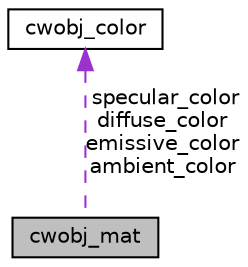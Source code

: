 digraph "cwobj_mat"
{
 // LATEX_PDF_SIZE
  edge [fontname="Helvetica",fontsize="10",labelfontname="Helvetica",labelfontsize="10"];
  node [fontname="Helvetica",fontsize="10",shape=record];
  Node1 [label="cwobj_mat",height=0.2,width=0.4,color="black", fillcolor="grey75", style="filled", fontcolor="black",tooltip="CWOBJ material data structure."];
  Node2 -> Node1 [dir="back",color="darkorchid3",fontsize="10",style="dashed",label=" specular_color\ndiffuse_color\nemissive_color\nambient_color" ,fontname="Helvetica"];
  Node2 [label="cwobj_color",height=0.2,width=0.4,color="black", fillcolor="white", style="filled",URL="$db/d62/structcwobj__color.html",tooltip="CWOBJ color data structure."];
}
